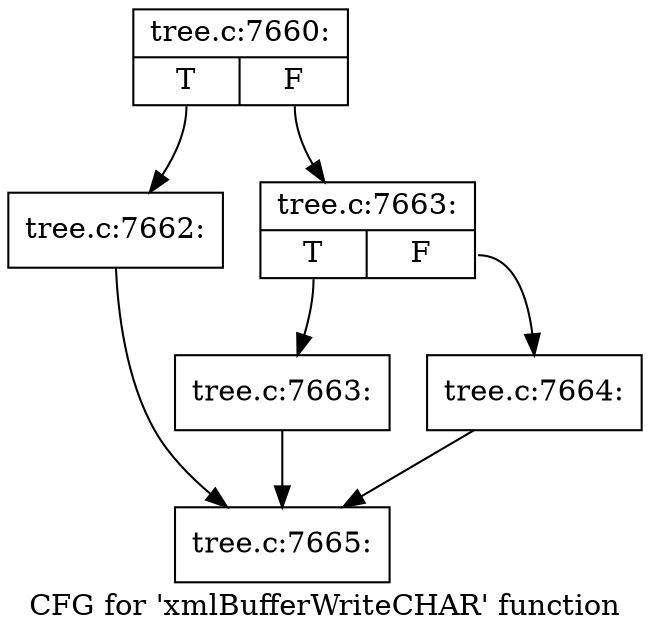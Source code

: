 digraph "CFG for 'xmlBufferWriteCHAR' function" {
	label="CFG for 'xmlBufferWriteCHAR' function";

	Node0x46c9c40 [shape=record,label="{tree.c:7660:|{<s0>T|<s1>F}}"];
	Node0x46c9c40:s0 -> Node0x46c4b80;
	Node0x46c9c40:s1 -> Node0x46c4bd0;
	Node0x46c4b80 [shape=record,label="{tree.c:7662:}"];
	Node0x46c4b80 -> Node0x46c9f30;
	Node0x46c4bd0 [shape=record,label="{tree.c:7663:|{<s0>T|<s1>F}}"];
	Node0x46c4bd0:s0 -> Node0x46ca980;
	Node0x46c4bd0:s1 -> Node0x46ca9d0;
	Node0x46ca980 [shape=record,label="{tree.c:7663:}"];
	Node0x46ca980 -> Node0x46c9f30;
	Node0x46ca9d0 [shape=record,label="{tree.c:7664:}"];
	Node0x46ca9d0 -> Node0x46c9f30;
	Node0x46c9f30 [shape=record,label="{tree.c:7665:}"];
}

